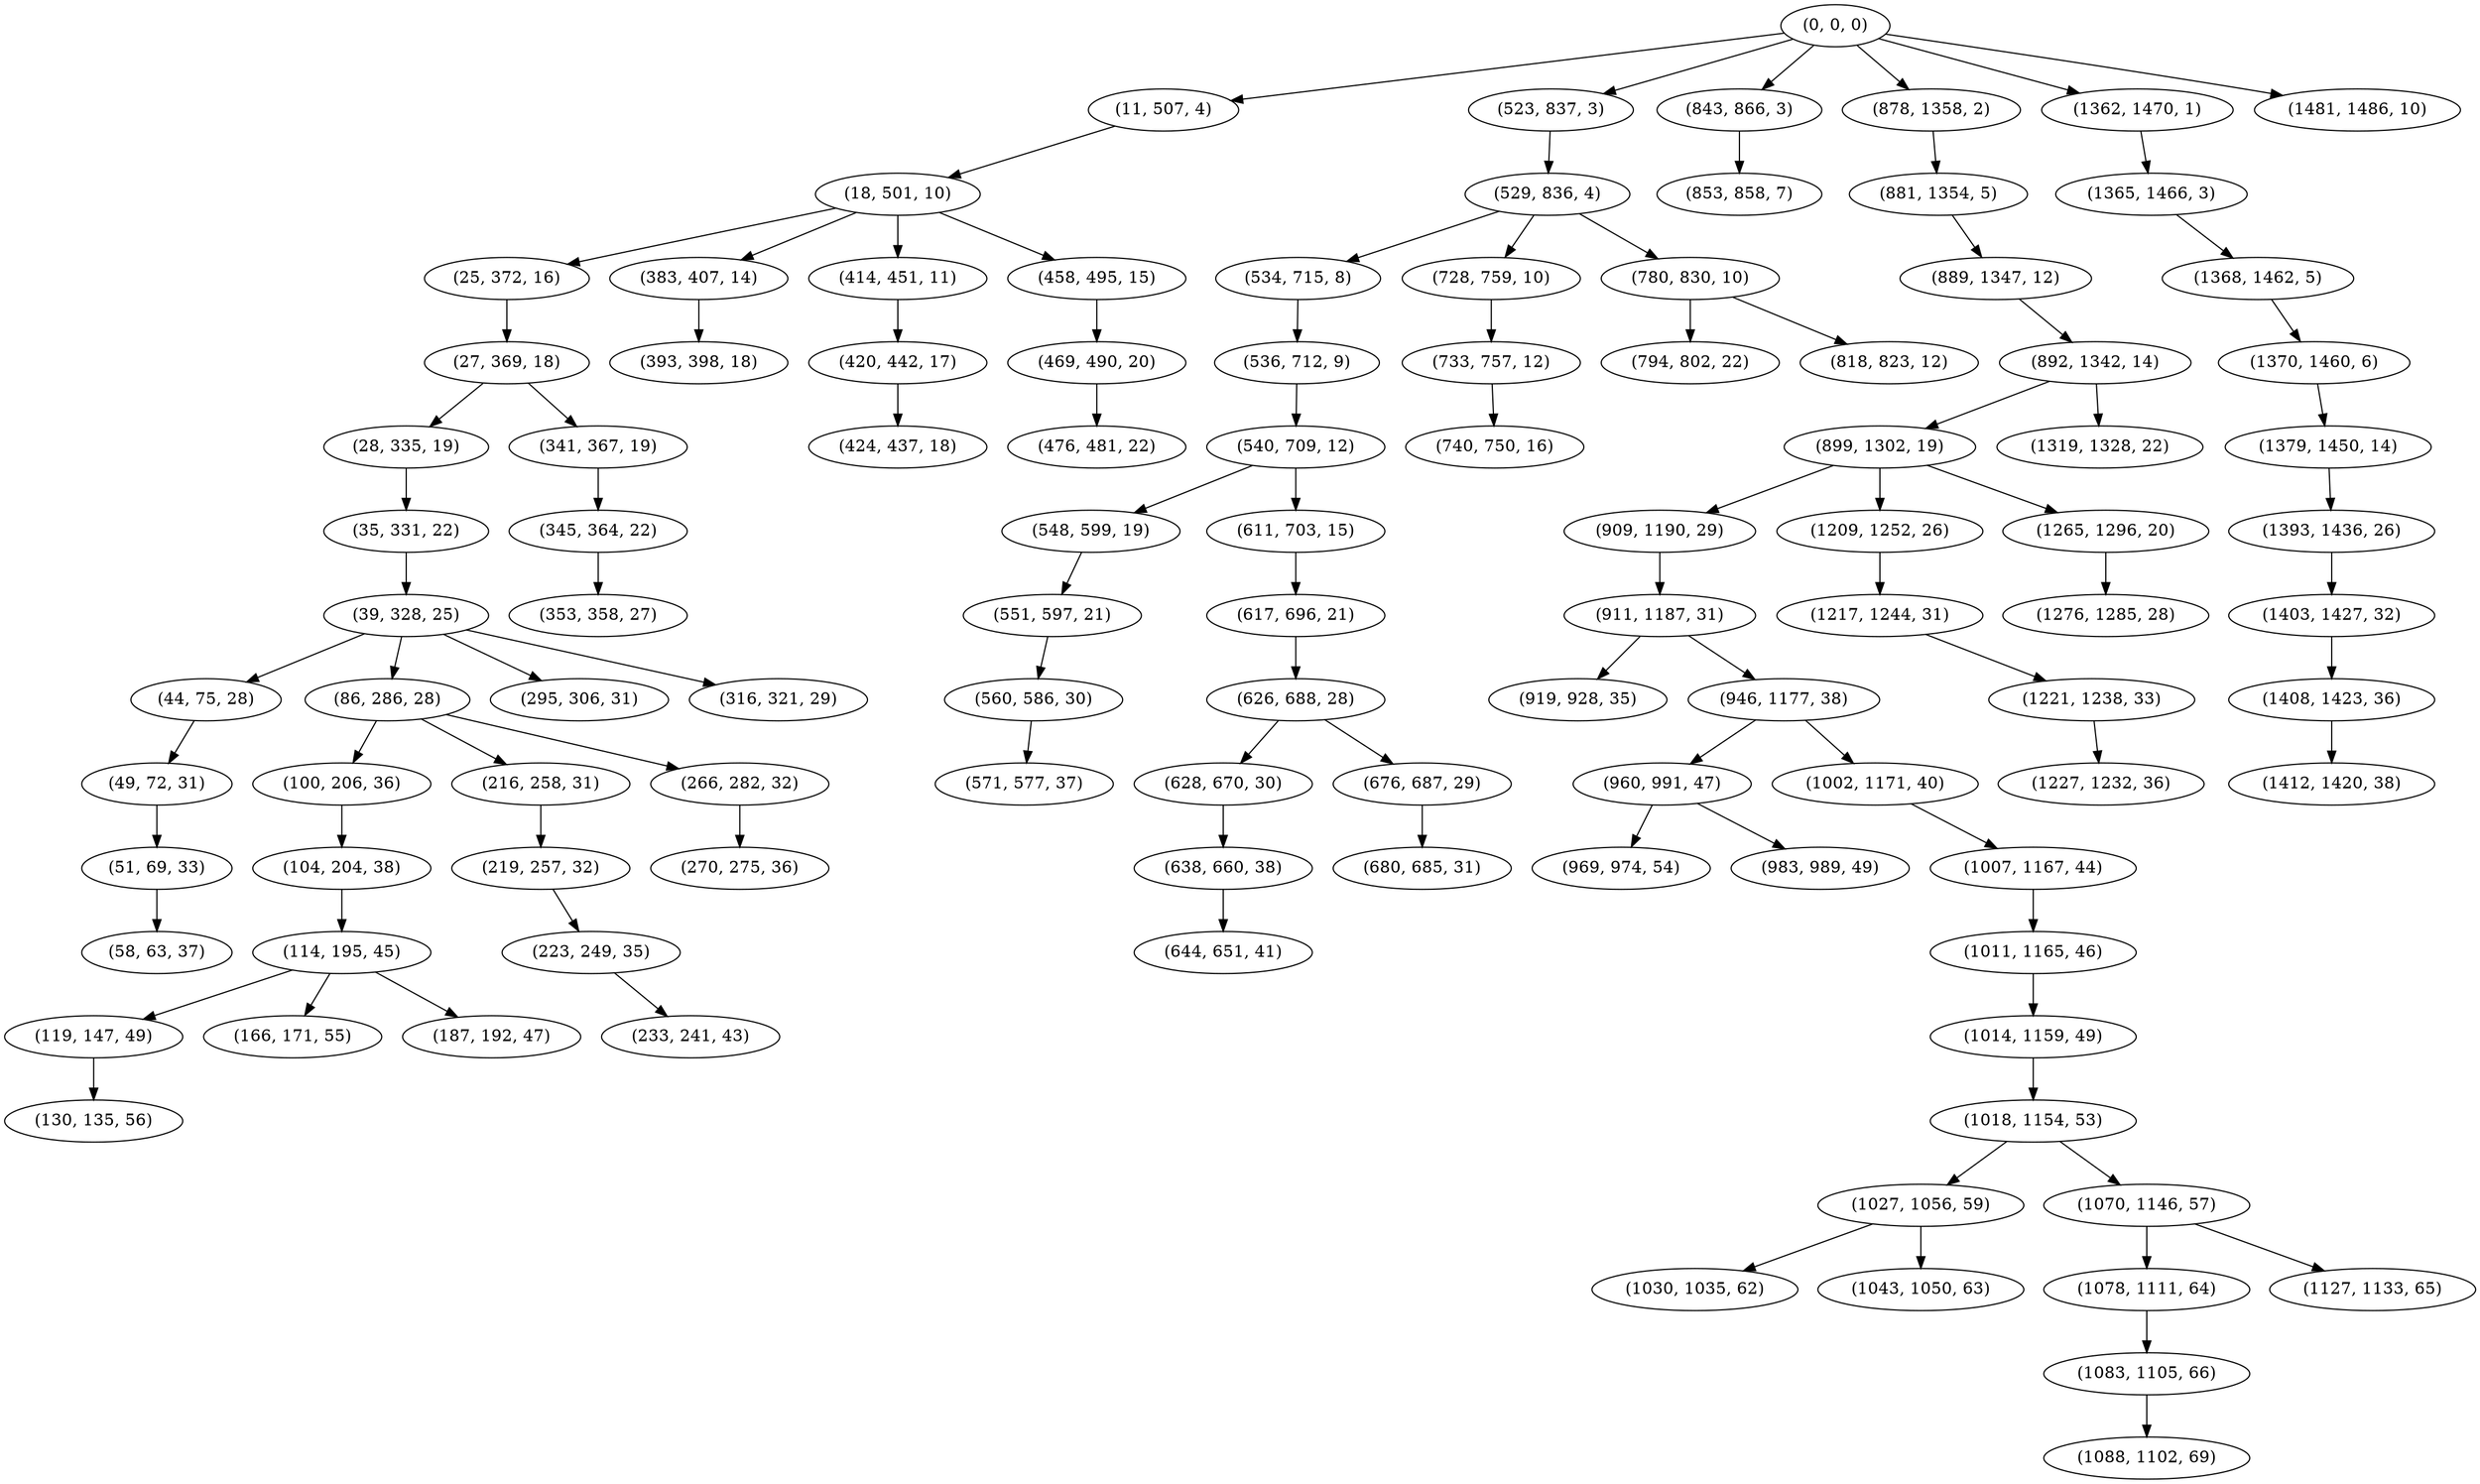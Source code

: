 digraph tree {
    "(0, 0, 0)";
    "(11, 507, 4)";
    "(18, 501, 10)";
    "(25, 372, 16)";
    "(27, 369, 18)";
    "(28, 335, 19)";
    "(35, 331, 22)";
    "(39, 328, 25)";
    "(44, 75, 28)";
    "(49, 72, 31)";
    "(51, 69, 33)";
    "(58, 63, 37)";
    "(86, 286, 28)";
    "(100, 206, 36)";
    "(104, 204, 38)";
    "(114, 195, 45)";
    "(119, 147, 49)";
    "(130, 135, 56)";
    "(166, 171, 55)";
    "(187, 192, 47)";
    "(216, 258, 31)";
    "(219, 257, 32)";
    "(223, 249, 35)";
    "(233, 241, 43)";
    "(266, 282, 32)";
    "(270, 275, 36)";
    "(295, 306, 31)";
    "(316, 321, 29)";
    "(341, 367, 19)";
    "(345, 364, 22)";
    "(353, 358, 27)";
    "(383, 407, 14)";
    "(393, 398, 18)";
    "(414, 451, 11)";
    "(420, 442, 17)";
    "(424, 437, 18)";
    "(458, 495, 15)";
    "(469, 490, 20)";
    "(476, 481, 22)";
    "(523, 837, 3)";
    "(529, 836, 4)";
    "(534, 715, 8)";
    "(536, 712, 9)";
    "(540, 709, 12)";
    "(548, 599, 19)";
    "(551, 597, 21)";
    "(560, 586, 30)";
    "(571, 577, 37)";
    "(611, 703, 15)";
    "(617, 696, 21)";
    "(626, 688, 28)";
    "(628, 670, 30)";
    "(638, 660, 38)";
    "(644, 651, 41)";
    "(676, 687, 29)";
    "(680, 685, 31)";
    "(728, 759, 10)";
    "(733, 757, 12)";
    "(740, 750, 16)";
    "(780, 830, 10)";
    "(794, 802, 22)";
    "(818, 823, 12)";
    "(843, 866, 3)";
    "(853, 858, 7)";
    "(878, 1358, 2)";
    "(881, 1354, 5)";
    "(889, 1347, 12)";
    "(892, 1342, 14)";
    "(899, 1302, 19)";
    "(909, 1190, 29)";
    "(911, 1187, 31)";
    "(919, 928, 35)";
    "(946, 1177, 38)";
    "(960, 991, 47)";
    "(969, 974, 54)";
    "(983, 989, 49)";
    "(1002, 1171, 40)";
    "(1007, 1167, 44)";
    "(1011, 1165, 46)";
    "(1014, 1159, 49)";
    "(1018, 1154, 53)";
    "(1027, 1056, 59)";
    "(1030, 1035, 62)";
    "(1043, 1050, 63)";
    "(1070, 1146, 57)";
    "(1078, 1111, 64)";
    "(1083, 1105, 66)";
    "(1088, 1102, 69)";
    "(1127, 1133, 65)";
    "(1209, 1252, 26)";
    "(1217, 1244, 31)";
    "(1221, 1238, 33)";
    "(1227, 1232, 36)";
    "(1265, 1296, 20)";
    "(1276, 1285, 28)";
    "(1319, 1328, 22)";
    "(1362, 1470, 1)";
    "(1365, 1466, 3)";
    "(1368, 1462, 5)";
    "(1370, 1460, 6)";
    "(1379, 1450, 14)";
    "(1393, 1436, 26)";
    "(1403, 1427, 32)";
    "(1408, 1423, 36)";
    "(1412, 1420, 38)";
    "(1481, 1486, 10)";
    "(0, 0, 0)" -> "(11, 507, 4)";
    "(0, 0, 0)" -> "(523, 837, 3)";
    "(0, 0, 0)" -> "(843, 866, 3)";
    "(0, 0, 0)" -> "(878, 1358, 2)";
    "(0, 0, 0)" -> "(1362, 1470, 1)";
    "(0, 0, 0)" -> "(1481, 1486, 10)";
    "(11, 507, 4)" -> "(18, 501, 10)";
    "(18, 501, 10)" -> "(25, 372, 16)";
    "(18, 501, 10)" -> "(383, 407, 14)";
    "(18, 501, 10)" -> "(414, 451, 11)";
    "(18, 501, 10)" -> "(458, 495, 15)";
    "(25, 372, 16)" -> "(27, 369, 18)";
    "(27, 369, 18)" -> "(28, 335, 19)";
    "(27, 369, 18)" -> "(341, 367, 19)";
    "(28, 335, 19)" -> "(35, 331, 22)";
    "(35, 331, 22)" -> "(39, 328, 25)";
    "(39, 328, 25)" -> "(44, 75, 28)";
    "(39, 328, 25)" -> "(86, 286, 28)";
    "(39, 328, 25)" -> "(295, 306, 31)";
    "(39, 328, 25)" -> "(316, 321, 29)";
    "(44, 75, 28)" -> "(49, 72, 31)";
    "(49, 72, 31)" -> "(51, 69, 33)";
    "(51, 69, 33)" -> "(58, 63, 37)";
    "(86, 286, 28)" -> "(100, 206, 36)";
    "(86, 286, 28)" -> "(216, 258, 31)";
    "(86, 286, 28)" -> "(266, 282, 32)";
    "(100, 206, 36)" -> "(104, 204, 38)";
    "(104, 204, 38)" -> "(114, 195, 45)";
    "(114, 195, 45)" -> "(119, 147, 49)";
    "(114, 195, 45)" -> "(166, 171, 55)";
    "(114, 195, 45)" -> "(187, 192, 47)";
    "(119, 147, 49)" -> "(130, 135, 56)";
    "(216, 258, 31)" -> "(219, 257, 32)";
    "(219, 257, 32)" -> "(223, 249, 35)";
    "(223, 249, 35)" -> "(233, 241, 43)";
    "(266, 282, 32)" -> "(270, 275, 36)";
    "(341, 367, 19)" -> "(345, 364, 22)";
    "(345, 364, 22)" -> "(353, 358, 27)";
    "(383, 407, 14)" -> "(393, 398, 18)";
    "(414, 451, 11)" -> "(420, 442, 17)";
    "(420, 442, 17)" -> "(424, 437, 18)";
    "(458, 495, 15)" -> "(469, 490, 20)";
    "(469, 490, 20)" -> "(476, 481, 22)";
    "(523, 837, 3)" -> "(529, 836, 4)";
    "(529, 836, 4)" -> "(534, 715, 8)";
    "(529, 836, 4)" -> "(728, 759, 10)";
    "(529, 836, 4)" -> "(780, 830, 10)";
    "(534, 715, 8)" -> "(536, 712, 9)";
    "(536, 712, 9)" -> "(540, 709, 12)";
    "(540, 709, 12)" -> "(548, 599, 19)";
    "(540, 709, 12)" -> "(611, 703, 15)";
    "(548, 599, 19)" -> "(551, 597, 21)";
    "(551, 597, 21)" -> "(560, 586, 30)";
    "(560, 586, 30)" -> "(571, 577, 37)";
    "(611, 703, 15)" -> "(617, 696, 21)";
    "(617, 696, 21)" -> "(626, 688, 28)";
    "(626, 688, 28)" -> "(628, 670, 30)";
    "(626, 688, 28)" -> "(676, 687, 29)";
    "(628, 670, 30)" -> "(638, 660, 38)";
    "(638, 660, 38)" -> "(644, 651, 41)";
    "(676, 687, 29)" -> "(680, 685, 31)";
    "(728, 759, 10)" -> "(733, 757, 12)";
    "(733, 757, 12)" -> "(740, 750, 16)";
    "(780, 830, 10)" -> "(794, 802, 22)";
    "(780, 830, 10)" -> "(818, 823, 12)";
    "(843, 866, 3)" -> "(853, 858, 7)";
    "(878, 1358, 2)" -> "(881, 1354, 5)";
    "(881, 1354, 5)" -> "(889, 1347, 12)";
    "(889, 1347, 12)" -> "(892, 1342, 14)";
    "(892, 1342, 14)" -> "(899, 1302, 19)";
    "(892, 1342, 14)" -> "(1319, 1328, 22)";
    "(899, 1302, 19)" -> "(909, 1190, 29)";
    "(899, 1302, 19)" -> "(1209, 1252, 26)";
    "(899, 1302, 19)" -> "(1265, 1296, 20)";
    "(909, 1190, 29)" -> "(911, 1187, 31)";
    "(911, 1187, 31)" -> "(919, 928, 35)";
    "(911, 1187, 31)" -> "(946, 1177, 38)";
    "(946, 1177, 38)" -> "(960, 991, 47)";
    "(946, 1177, 38)" -> "(1002, 1171, 40)";
    "(960, 991, 47)" -> "(969, 974, 54)";
    "(960, 991, 47)" -> "(983, 989, 49)";
    "(1002, 1171, 40)" -> "(1007, 1167, 44)";
    "(1007, 1167, 44)" -> "(1011, 1165, 46)";
    "(1011, 1165, 46)" -> "(1014, 1159, 49)";
    "(1014, 1159, 49)" -> "(1018, 1154, 53)";
    "(1018, 1154, 53)" -> "(1027, 1056, 59)";
    "(1018, 1154, 53)" -> "(1070, 1146, 57)";
    "(1027, 1056, 59)" -> "(1030, 1035, 62)";
    "(1027, 1056, 59)" -> "(1043, 1050, 63)";
    "(1070, 1146, 57)" -> "(1078, 1111, 64)";
    "(1070, 1146, 57)" -> "(1127, 1133, 65)";
    "(1078, 1111, 64)" -> "(1083, 1105, 66)";
    "(1083, 1105, 66)" -> "(1088, 1102, 69)";
    "(1209, 1252, 26)" -> "(1217, 1244, 31)";
    "(1217, 1244, 31)" -> "(1221, 1238, 33)";
    "(1221, 1238, 33)" -> "(1227, 1232, 36)";
    "(1265, 1296, 20)" -> "(1276, 1285, 28)";
    "(1362, 1470, 1)" -> "(1365, 1466, 3)";
    "(1365, 1466, 3)" -> "(1368, 1462, 5)";
    "(1368, 1462, 5)" -> "(1370, 1460, 6)";
    "(1370, 1460, 6)" -> "(1379, 1450, 14)";
    "(1379, 1450, 14)" -> "(1393, 1436, 26)";
    "(1393, 1436, 26)" -> "(1403, 1427, 32)";
    "(1403, 1427, 32)" -> "(1408, 1423, 36)";
    "(1408, 1423, 36)" -> "(1412, 1420, 38)";
}
